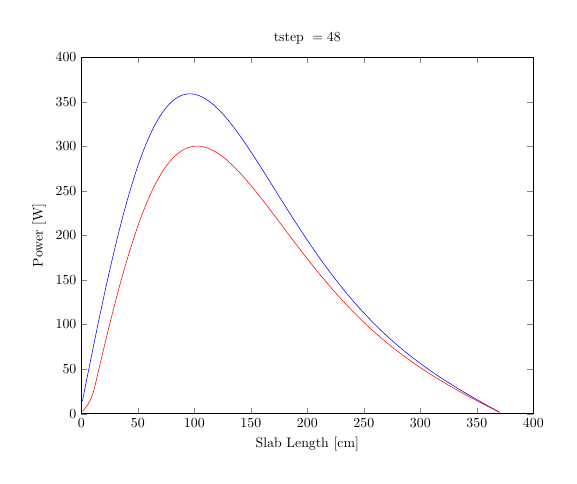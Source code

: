 \begin{tikzpicture}[scale=0.5]

\begin{axis}[%
scale only axis,
width=4.521in,
height=3.566in,
xmin=0, xmax=400,
ymin=0, ymax=400,
xlabel={Slab Length [cm]},
ylabel={Power [W]},
title={$\text{tstep }= 48$},
axis on top]
\addplot [
color=blue,
solid
]
coordinates{
 (1,13.991)(2,20.359)(3,26.72)(4,33.07)(5,39.408)(6,45.73)(7,52.035)(8,58.321)(9,64.584)(10,70.823)(11,77.035)(12,83.218)(13,89.369)(14,95.487)(15,101.569)(16,107.613)(17,113.617)(18,119.578)(19,125.496)(20,131.366)(21,137.189)(22,142.96)(23,148.68)(24,154.345)(25,159.955)(26,165.506)(27,170.998)(28,176.428)(29,181.795)(30,187.098)(31,192.335)(32,197.504)(33,202.604)(34,207.633)(35,212.591)(36,217.475)(37,222.285)(38,227.019)(39,231.677)(40,236.256)(41,240.757)(42,245.178)(43,249.519)(44,253.778)(45,257.954)(46,262.048)(47,266.057)(48,269.982)(49,273.822)(50,277.577)(51,281.245)(52,284.827)(53,288.323)(54,291.731)(55,295.052)(56,298.285)(57,301.43)(58,304.488)(59,307.457)(60,310.339)(61,313.133)(62,315.839)(63,318.457)(64,320.988)(65,323.431)(66,325.788)(67,328.057)(68,330.241)(69,332.338)(70,334.35)(71,336.276)(72,338.118)(73,339.876)(74,341.55)(75,343.141)(76,344.65)(77,346.078)(78,347.424)(79,348.69)(80,349.877)(81,350.985)(82,352.015)(83,352.967)(84,353.844)(85,354.645)(86,355.372)(87,356.025)(88,356.606)(89,357.114)(90,357.553)(91,357.921)(92,358.22)(93,358.452)(94,358.617)(95,358.716)(96,358.751)(97,358.722)(98,358.63)(99,358.477)(100,358.264)(101,357.991)(102,357.659)(103,357.271)(104,356.826)(105,356.327)(106,355.774)(107,355.167)(108,354.509)(109,353.801)(110,353.043)(111,352.236)(112,351.382)(113,350.482)(114,349.537)(115,348.547)(116,347.515)(117,346.441)(118,345.325)(119,344.17)(120,342.976)(121,341.744)(122,340.476)(123,339.172)(124,337.833)(125,336.461)(126,335.056)(127,333.619)(128,332.152)(129,330.654)(130,329.128)(131,327.575)(132,325.994)(133,324.387)(134,322.756)(135,321.1)(136,319.421)(137,317.719)(138,315.997)(139,314.253)(140,312.49)(141,310.707)(142,308.907)(143,307.089)(144,305.254)(145,303.404)(146,301.538)(147,299.659)(148,297.765)(149,295.859)(150,293.941)(151,292.012)(152,290.071)(153,288.121)(154,286.161)(155,284.192)(156,282.216)(157,280.232)(158,278.24)(159,276.243)(160,274.24)(161,272.232)(162,270.219)(163,268.202)(164,266.181)(165,264.158)(166,262.132)(167,260.104)(168,258.075)(169,256.044)(170,254.013)(171,251.982)(172,249.951)(173,247.92)(174,245.891)(175,243.864)(176,241.838)(177,239.815)(178,237.794)(179,235.776)(180,233.762)(181,231.752)(182,229.745)(183,227.743)(184,225.746)(185,223.753)(186,221.766)(187,219.785)(188,217.809)(189,215.839)(190,213.876)(191,211.919)(192,209.969)(193,208.027)(194,206.091)(195,204.163)(196,202.242)(197,200.33)(198,198.425)(199,196.529)(200,194.641)(201,192.762)(202,190.892)(203,189.03)(204,187.178)(205,185.334)(206,183.5)(207,181.676)(208,179.861)(209,178.055)(210,176.26)(211,174.474)(212,172.698)(213,170.933)(214,169.177)(215,167.432)(216,165.697)(217,163.972)(218,162.258)(219,160.554)(220,158.861)(221,157.178)(222,155.506)(223,153.845)(224,152.194)(225,150.554)(226,148.925)(227,147.307)(228,145.699)(229,144.102)(230,142.516)(231,140.941)(232,139.377)(233,137.823)(234,136.281)(235,134.749)(236,133.228)(237,131.718)(238,130.218)(239,128.73)(240,127.252)(241,125.785)(242,124.328)(243,122.883)(244,121.447)(245,120.023)(246,118.609)(247,117.206)(248,115.813)(249,114.43)(250,113.058)(251,111.697)(252,110.345)(253,109.004)(254,107.673)(255,106.352)(256,105.042)(257,103.741)(258,102.451)(259,101.17)(260,99.899)(261,98.638)(262,97.387)(263,96.145)(264,94.913)(265,93.69)(266,92.477)(267,91.274)(268,90.079)(269,88.894)(270,87.718)(271,86.551)(272,85.393)(273,84.245)(274,83.105)(275,81.973)(276,80.851)(277,79.737)(278,78.631)(279,77.534)(280,76.446)(281,75.366)(282,74.294)(283,73.23)(284,72.174)(285,71.126)(286,70.086)(287,69.054)(288,68.029)(289,67.012)(290,66.003)(291,65.001)(292,64.006)(293,63.019)(294,62.039)(295,61.066)(296,60.1)(297,59.141)(298,58.188)(299,57.243)(300,56.304)(301,55.371)(302,54.445)(303,53.526)(304,52.612)(305,51.705)(306,50.804)(307,49.909)(308,49.02)(309,48.137)(310,47.259)(311,46.388)(312,45.521)(313,44.66)(314,43.805)(315,42.955)(316,42.109)(317,41.269)(318,40.434)(319,39.604)(320,38.779)(321,37.959)(322,37.143)(323,36.331)(324,35.524)(325,34.722)(326,33.923)(327,33.129)(328,32.339)(329,31.553)(330,30.771)(331,29.993)(332,29.218)(333,28.447)(334,27.68)(335,26.916)(336,26.155)(337,25.398)(338,24.644)(339,23.892)(340,23.144)(341,22.399)(342,21.657)(343,20.917)(344,20.18)(345,19.445)(346,18.713)(347,17.984)(348,17.256)(349,16.531)(350,15.808)(351,15.087)(352,14.367)(353,13.65)(354,12.934)(355,12.22)(356,11.508)(357,10.797)(358,10.087)(359,9.379)(360,8.671)(361,7.965)(362,7.26)(363,6.556)(364,5.853)(365,5.15)(366,4.448)(367,3.747)(368,3.046)(369,2.346)(370,1.645) 
};

\addplot [
color=red,
solid
]
coordinates{
 (1,2.679)(2,3.969)(3,5.364)(4,6.899)(5,8.615)(6,10.558)(7,12.777)(8,15.331)(9,18.287)(10,21.724)(11,25.73)(12,30.413)(13,35.895)(14,41.358)(15,46.8)(16,52.219)(17,57.612)(18,62.979)(19,68.317)(20,73.624)(21,78.898)(22,84.136)(23,89.339)(24,94.502)(25,99.626)(26,104.707)(27,109.744)(28,114.736)(29,119.681)(30,124.577)(31,129.423)(32,134.217)(33,138.957)(34,143.643)(35,148.273)(36,152.845)(37,157.358)(38,161.812)(39,166.204)(40,170.534)(41,174.8)(42,179.002)(43,183.138)(44,187.208)(45,191.21)(46,195.145)(47,199.01)(48,202.805)(49,206.53)(50,210.183)(51,213.765)(52,217.274)(53,220.71)(54,224.073)(55,227.362)(56,230.577)(57,233.718)(58,236.783)(59,239.774)(60,242.689)(61,245.529)(62,248.293)(63,250.982)(64,253.595)(65,256.132)(66,258.594)(67,260.981)(68,263.292)(69,265.528)(70,267.689)(71,269.775)(72,271.787)(73,273.725)(74,275.59)(75,277.38)(76,279.098)(77,280.744)(78,282.317)(79,283.819)(80,285.25)(81,286.61)(82,287.901)(83,289.122)(84,290.275)(85,291.36)(86,292.377)(87,293.328)(88,294.213)(89,295.033)(90,295.788)(91,296.48)(92,297.109)(93,297.676)(94,298.182)(95,298.627)(96,299.013)(97,299.34)(98,299.609)(99,299.821)(100,299.977)(101,300.078)(102,300.124)(103,300.117)(104,300.058)(105,299.947)(106,299.785)(107,299.574)(108,299.313)(109,299.005)(110,298.65)(111,298.248)(112,297.802)(113,297.311)(114,296.777)(115,296.201)(116,295.583)(117,294.925)(118,294.227)(119,293.491)(120,292.717)(121,291.905)(122,291.058)(123,290.176)(124,289.26)(125,288.31)(126,287.328)(127,286.315)(128,285.27)(129,284.196)(130,283.093)(131,281.962)(132,280.804)(133,279.619)(134,278.408)(135,277.172)(136,275.913)(137,274.63)(138,273.325)(139,271.998)(140,270.65)(141,269.281)(142,267.893)(143,266.487)(144,265.062)(145,263.62)(146,262.162)(147,260.687)(148,259.198)(149,257.693)(150,256.175)(151,254.643)(152,253.099)(153,251.542)(154,249.974)(155,248.395)(156,246.806)(157,245.207)(158,243.599)(159,241.983)(160,240.358)(161,238.726)(162,237.087)(163,235.441)(164,233.789)(165,232.132)(166,230.47)(167,228.804)(168,227.133)(169,225.458)(170,223.781)(171,222.1)(172,220.418)(173,218.733)(174,217.047)(175,215.359)(176,213.671)(177,211.983)(178,210.294)(179,208.606)(180,206.918)(181,205.231)(182,203.546)(183,201.862)(184,200.18)(185,198.5)(186,196.823)(187,195.148)(188,193.477)(189,191.809)(190,190.144)(191,188.483)(192,186.827)(193,185.174)(194,183.526)(195,181.883)(196,180.245)(197,178.612)(198,176.984)(199,175.361)(200,173.745)(201,172.134)(202,170.529)(203,168.931)(204,167.339)(205,165.753)(206,164.174)(207,162.602)(208,161.037)(209,159.479)(210,157.928)(211,156.384)(212,154.848)(213,153.319)(214,151.798)(215,150.284)(216,148.779)(217,147.281)(218,145.791)(219,144.309)(220,142.835)(221,141.369)(222,139.912)(223,138.463)(224,137.022)(225,135.59)(226,134.166)(227,132.75)(228,131.343)(229,129.944)(230,128.555)(231,127.173)(232,125.8)(233,124.436)(234,123.081)(235,121.734)(236,120.396)(237,119.067)(238,117.746)(239,116.434)(240,115.131)(241,113.836)(242,112.55)(243,111.273)(244,110.004)(245,108.744)(246,107.493)(247,106.25)(248,105.016)(249,103.791)(250,102.574)(251,101.365)(252,100.165)(253,98.974)(254,97.791)(255,96.616)(256,95.45)(257,94.292)(258,93.142)(259,92.0)(260,90.867)(261,89.742)(262,88.625)(263,87.516)(264,86.415)(265,85.322)(266,84.237)(267,83.16)(268,82.091)(269,81.029)(270,79.975)(271,78.929)(272,77.891)(273,76.859)(274,75.836)(275,74.82)(276,73.811)(277,72.809)(278,71.815)(279,70.828)(280,69.848)(281,68.874)(282,67.908)(283,66.949)(284,65.997)(285,65.051)(286,64.112)(287,63.18)(288,62.255)(289,61.335)(290,60.423)(291,59.516)(292,58.616)(293,57.722)(294,56.834)(295,55.953)(296,55.077)(297,54.207)(298,53.343)(299,52.485)(300,51.632)(301,50.785)(302,49.944)(303,49.108)(304,48.278)(305,47.453)(306,46.633)(307,45.818)(308,45.008)(309,44.203)(310,43.404)(311,42.609)(312,41.819)(313,41.033)(314,40.253)(315,39.477)(316,38.705)(317,37.938)(318,37.175)(319,36.416)(320,35.661)(321,34.911)(322,34.164)(323,33.422)(324,32.683)(325,31.948)(326,31.217)(327,30.489)(328,29.765)(329,29.045)(330,28.328)(331,27.614)(332,26.903)(333,26.195)(334,25.491)(335,24.79)(336,24.091)(337,23.395)(338,22.703)(339,22.012)(340,21.325)(341,20.64)(342,19.957)(343,19.276)(344,18.599)(345,17.923)(346,17.249)(347,16.577)(348,15.908)(349,15.24)(350,14.574)(351,13.91)(352,13.247)(353,12.586)(354,11.927)(355,11.269)(356,10.612)(357,9.957)(358,9.303)(359,8.65)(360,7.998)(361,7.347)(362,6.697)(363,6.047)(364,5.399)(365,4.751)(366,4.103)(367,3.456)(368,2.81)(369,2.164)(370,1.518) 
};

\end{axis}
\end{tikzpicture}
